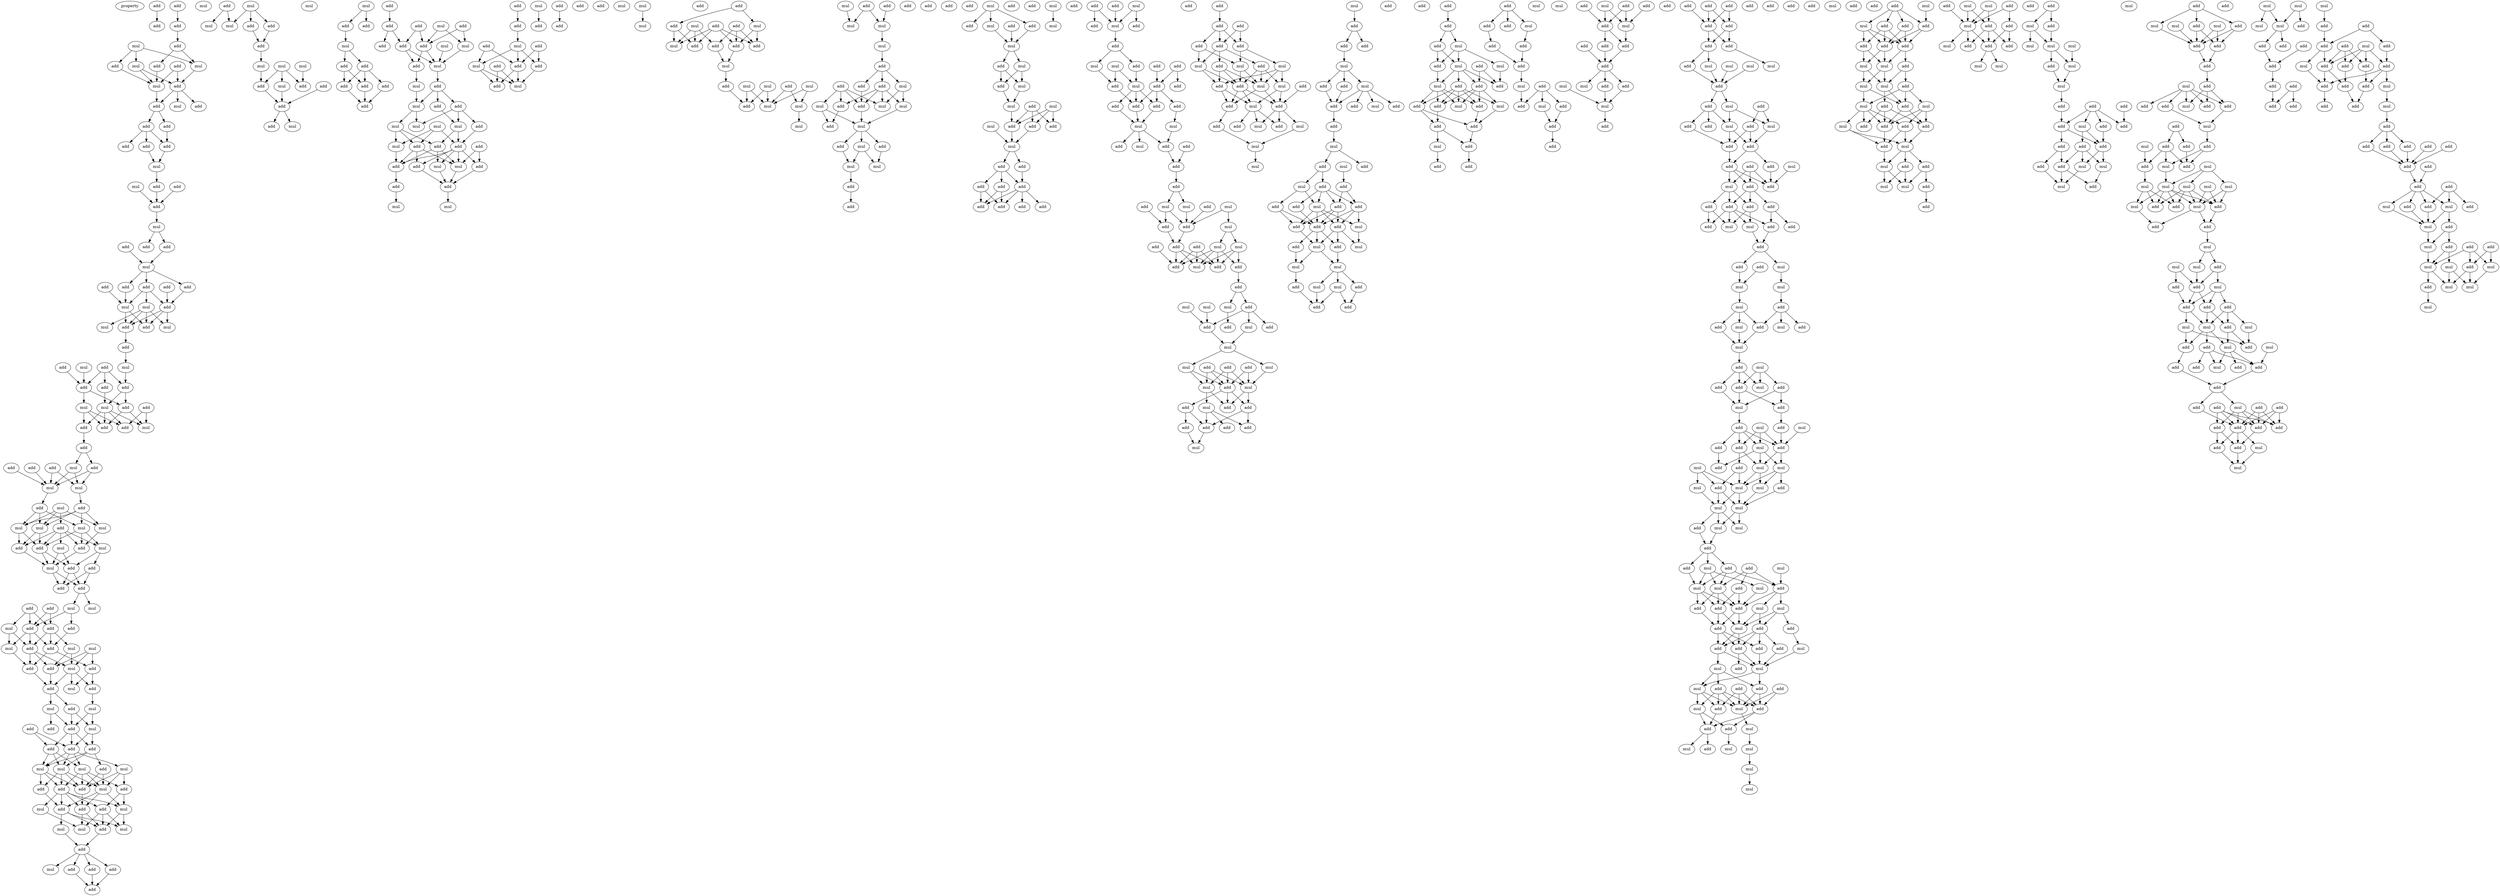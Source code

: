 digraph {
    node [fontcolor=black]
    property [mul=2,lf=1.0]
    0 [ label = add ];
    1 [ label = add ];
    2 [ label = add ];
    3 [ label = add ];
    4 [ label = mul ];
    5 [ label = mul ];
    6 [ label = add ];
    7 [ label = mul ];
    8 [ label = add ];
    9 [ label = add ];
    10 [ label = add ];
    11 [ label = mul ];
    12 [ label = mul ];
    13 [ label = add ];
    14 [ label = add ];
    15 [ label = mul ];
    16 [ label = add ];
    17 [ label = add ];
    18 [ label = add ];
    19 [ label = add ];
    20 [ label = add ];
    21 [ label = add ];
    22 [ label = mul ];
    23 [ label = mul ];
    24 [ label = add ];
    25 [ label = add ];
    26 [ label = add ];
    27 [ label = mul ];
    28 [ label = add ];
    29 [ label = add ];
    30 [ label = add ];
    31 [ label = mul ];
    32 [ label = add ];
    33 [ label = add ];
    34 [ label = add ];
    35 [ label = add ];
    36 [ label = add ];
    37 [ label = mul ];
    38 [ label = add ];
    39 [ label = mul ];
    40 [ label = mul ];
    41 [ label = add ];
    42 [ label = add ];
    43 [ label = mul ];
    44 [ label = add ];
    45 [ label = add ];
    46 [ label = mul ];
    47 [ label = mul ];
    48 [ label = add ];
    49 [ label = add ];
    50 [ label = add ];
    51 [ label = add ];
    52 [ label = add ];
    53 [ label = add ];
    54 [ label = mul ];
    55 [ label = mul ];
    56 [ label = add ];
    57 [ label = mul ];
    58 [ label = add ];
    59 [ label = add ];
    60 [ label = add ];
    61 [ label = add ];
    62 [ label = mul ];
    63 [ label = add ];
    64 [ label = add ];
    65 [ label = add ];
    66 [ label = mul ];
    67 [ label = mul ];
    68 [ label = add ];
    69 [ label = mul ];
    70 [ label = add ];
    71 [ label = mul ];
    72 [ label = mul ];
    73 [ label = add ];
    74 [ label = mul ];
    75 [ label = mul ];
    76 [ label = add ];
    77 [ label = mul ];
    78 [ label = add ];
    79 [ label = add ];
    80 [ label = mul ];
    81 [ label = mul ];
    82 [ label = add ];
    83 [ label = add ];
    84 [ label = add ];
    85 [ label = add ];
    86 [ label = add ];
    87 [ label = mul ];
    88 [ label = mul ];
    89 [ label = add ];
    90 [ label = mul ];
    91 [ label = add ];
    92 [ label = add ];
    93 [ label = add ];
    94 [ label = add ];
    95 [ label = mul ];
    96 [ label = mul ];
    97 [ label = mul ];
    98 [ label = add ];
    99 [ label = mul ];
    100 [ label = add ];
    101 [ label = add ];
    102 [ label = add ];
    103 [ label = add ];
    104 [ label = add ];
    105 [ label = mul ];
    106 [ label = add ];
    107 [ label = mul ];
    108 [ label = mul ];
    109 [ label = add ];
    110 [ label = mul ];
    111 [ label = add ];
    112 [ label = add ];
    113 [ label = add ];
    114 [ label = add ];
    115 [ label = add ];
    116 [ label = add ];
    117 [ label = mul ];
    118 [ label = mul ];
    119 [ label = mul ];
    120 [ label = mul ];
    121 [ label = add ];
    122 [ label = add ];
    123 [ label = add ];
    124 [ label = add ];
    125 [ label = mul ];
    126 [ label = add ];
    127 [ label = add ];
    128 [ label = add ];
    129 [ label = mul ];
    130 [ label = mul ];
    131 [ label = mul ];
    132 [ label = mul ];
    133 [ label = add ];
    134 [ label = mul ];
    135 [ label = add ];
    136 [ label = mul ];
    137 [ label = add ];
    138 [ label = add ];
    139 [ label = add ];
    140 [ label = add ];
    141 [ label = add ];
    142 [ label = mul ];
    143 [ label = add ];
    144 [ label = mul ];
    145 [ label = mul ];
    146 [ label = add ];
    147 [ label = add ];
    148 [ label = mul ];
    149 [ label = mul ];
    150 [ label = mul ];
    151 [ label = add ];
    152 [ label = mul ];
    153 [ label = add ];
    154 [ label = mul ];
    155 [ label = add ];
    156 [ label = mul ];
    157 [ label = add ];
    158 [ label = add ];
    159 [ label = add ];
    160 [ label = add ];
    161 [ label = mul ];
    162 [ label = mul ];
    163 [ label = add ];
    164 [ label = add ];
    165 [ label = add ];
    166 [ label = add ];
    167 [ label = add ];
    168 [ label = add ];
    169 [ label = add ];
    170 [ label = add ];
    171 [ label = mul ];
    172 [ label = add ];
    173 [ label = add ];
    174 [ label = add ];
    175 [ label = add ];
    176 [ label = mul ];
    177 [ label = add ];
    178 [ label = mul ];
    179 [ label = mul ];
    180 [ label = add ];
    181 [ label = mul ];
    182 [ label = add ];
    183 [ label = mul ];
    184 [ label = add ];
    185 [ label = add ];
    186 [ label = mul ];
    187 [ label = mul ];
    188 [ label = mul ];
    189 [ label = mul ];
    190 [ label = add ];
    191 [ label = add ];
    192 [ label = mul ];
    193 [ label = add ];
    194 [ label = add ];
    195 [ label = add ];
    196 [ label = add ];
    197 [ label = add ];
    198 [ label = mul ];
    199 [ label = add ];
    200 [ label = mul ];
    201 [ label = add ];
    202 [ label = add ];
    203 [ label = mul ];
    204 [ label = mul ];
    205 [ label = add ];
    206 [ label = add ];
    207 [ label = mul ];
    208 [ label = add ];
    209 [ label = add ];
    210 [ label = mul ];
    211 [ label = add ];
    212 [ label = add ];
    213 [ label = add ];
    214 [ label = mul ];
    215 [ label = add ];
    216 [ label = mul ];
    217 [ label = add ];
    218 [ label = add ];
    219 [ label = add ];
    220 [ label = add ];
    221 [ label = add ];
    222 [ label = mul ];
    223 [ label = mul ];
    224 [ label = add ];
    225 [ label = mul ];
    226 [ label = add ];
    227 [ label = add ];
    228 [ label = add ];
    229 [ label = add ];
    230 [ label = mul ];
    231 [ label = mul ];
    232 [ label = mul ];
    233 [ label = add ];
    234 [ label = add ];
    235 [ label = add ];
    236 [ label = add ];
    237 [ label = mul ];
    238 [ label = add ];
    239 [ label = mul ];
    240 [ label = mul ];
    241 [ label = mul ];
    242 [ label = add ];
    243 [ label = mul ];
    244 [ label = mul ];
    245 [ label = add ];
    246 [ label = mul ];
    247 [ label = add ];
    248 [ label = add ];
    249 [ label = add ];
    250 [ label = mul ];
    251 [ label = add ];
    252 [ label = mul ];
    253 [ label = mul ];
    254 [ label = mul ];
    255 [ label = add ];
    256 [ label = add ];
    257 [ label = add ];
    258 [ label = mul ];
    259 [ label = add ];
    260 [ label = add ];
    261 [ label = mul ];
    262 [ label = mul ];
    263 [ label = mul ];
    264 [ label = add ];
    265 [ label = add ];
    266 [ label = mul ];
    267 [ label = mul ];
    268 [ label = add ];
    269 [ label = add ];
    270 [ label = add ];
    271 [ label = add ];
    272 [ label = mul ];
    273 [ label = mul ];
    274 [ label = add ];
    275 [ label = add ];
    276 [ label = mul ];
    277 [ label = add ];
    278 [ label = add ];
    279 [ label = mul ];
    280 [ label = add ];
    281 [ label = add ];
    282 [ label = mul ];
    283 [ label = add ];
    284 [ label = mul ];
    285 [ label = add ];
    286 [ label = mul ];
    287 [ label = add ];
    288 [ label = mul ];
    289 [ label = mul ];
    290 [ label = add ];
    291 [ label = mul ];
    292 [ label = add ];
    293 [ label = mul ];
    294 [ label = add ];
    295 [ label = add ];
    296 [ label = mul ];
    297 [ label = mul ];
    298 [ label = add ];
    299 [ label = add ];
    300 [ label = add ];
    301 [ label = add ];
    302 [ label = add ];
    303 [ label = add ];
    304 [ label = add ];
    305 [ label = add ];
    306 [ label = add ];
    307 [ label = add ];
    308 [ label = add ];
    309 [ label = add ];
    310 [ label = add ];
    311 [ label = mul ];
    312 [ label = add ];
    313 [ label = add ];
    314 [ label = mul ];
    315 [ label = add ];
    316 [ label = mul ];
    317 [ label = add ];
    318 [ label = mul ];
    319 [ label = add ];
    320 [ label = add ];
    321 [ label = add ];
    322 [ label = add ];
    323 [ label = mul ];
    324 [ label = add ];
    325 [ label = add ];
    326 [ label = add ];
    327 [ label = add ];
    328 [ label = add ];
    329 [ label = mul ];
    330 [ label = mul ];
    331 [ label = add ];
    332 [ label = add ];
    333 [ label = mul ];
    334 [ label = add ];
    335 [ label = add ];
    336 [ label = add ];
    337 [ label = mul ];
    338 [ label = add ];
    339 [ label = mul ];
    340 [ label = mul ];
    341 [ label = add ];
    342 [ label = add ];
    343 [ label = add ];
    344 [ label = mul ];
    345 [ label = add ];
    346 [ label = mul ];
    347 [ label = add ];
    348 [ label = add ];
    349 [ label = mul ];
    350 [ label = add ];
    351 [ label = add ];
    352 [ label = add ];
    353 [ label = mul ];
    354 [ label = add ];
    355 [ label = mul ];
    356 [ label = mul ];
    357 [ label = mul ];
    358 [ label = add ];
    359 [ label = mul ];
    360 [ label = add ];
    361 [ label = add ];
    362 [ label = add ];
    363 [ label = mul ];
    364 [ label = add ];
    365 [ label = add ];
    366 [ label = mul ];
    367 [ label = mul ];
    368 [ label = add ];
    369 [ label = mul ];
    370 [ label = mul ];
    371 [ label = add ];
    372 [ label = add ];
    373 [ label = add ];
    374 [ label = mul ];
    375 [ label = add ];
    376 [ label = add ];
    377 [ label = add ];
    378 [ label = add ];
    379 [ label = add ];
    380 [ label = mul ];
    381 [ label = add ];
    382 [ label = add ];
    383 [ label = add ];
    384 [ label = add ];
    385 [ label = add ];
    386 [ label = add ];
    387 [ label = mul ];
    388 [ label = mul ];
    389 [ label = mul ];
    390 [ label = add ];
    391 [ label = add ];
    392 [ label = add ];
    393 [ label = mul ];
    394 [ label = add ];
    395 [ label = add ];
    396 [ label = mul ];
    397 [ label = mul ];
    398 [ label = add ];
    399 [ label = add ];
    400 [ label = mul ];
    401 [ label = add ];
    402 [ label = mul ];
    403 [ label = add ];
    404 [ label = add ];
    405 [ label = mul ];
    406 [ label = mul ];
    407 [ label = mul ];
    408 [ label = add ];
    409 [ label = add ];
    410 [ label = add ];
    411 [ label = add ];
    412 [ label = mul ];
    413 [ label = add ];
    414 [ label = add ];
    415 [ label = add ];
    416 [ label = mul ];
    417 [ label = add ];
    418 [ label = add ];
    419 [ label = mul ];
    420 [ label = add ];
    421 [ label = add ];
    422 [ label = mul ];
    423 [ label = add ];
    424 [ label = add ];
    425 [ label = mul ];
    426 [ label = add ];
    427 [ label = mul ];
    428 [ label = add ];
    429 [ label = add ];
    430 [ label = mul ];
    431 [ label = add ];
    432 [ label = add ];
    433 [ label = add ];
    434 [ label = mul ];
    435 [ label = add ];
    436 [ label = add ];
    437 [ label = add ];
    438 [ label = add ];
    439 [ label = add ];
    440 [ label = mul ];
    441 [ label = mul ];
    442 [ label = mul ];
    443 [ label = mul ];
    444 [ label = mul ];
    445 [ label = add ];
    446 [ label = add ];
    447 [ label = mul ];
    448 [ label = add ];
    449 [ label = add ];
    450 [ label = add ];
    451 [ label = add ];
    452 [ label = mul ];
    453 [ label = add ];
    454 [ label = add ];
    455 [ label = add ];
    456 [ label = mul ];
    457 [ label = mul ];
    458 [ label = add ];
    459 [ label = add ];
    460 [ label = add ];
    461 [ label = mul ];
    462 [ label = mul ];
    463 [ label = add ];
    464 [ label = mul ];
    465 [ label = add ];
    466 [ label = add ];
    467 [ label = add ];
    468 [ label = add ];
    469 [ label = mul ];
    470 [ label = add ];
    471 [ label = add ];
    472 [ label = add ];
    473 [ label = add ];
    474 [ label = add ];
    475 [ label = add ];
    476 [ label = mul ];
    477 [ label = mul ];
    478 [ label = add ];
    479 [ label = add ];
    480 [ label = add ];
    481 [ label = mul ];
    482 [ label = add ];
    483 [ label = mul ];
    484 [ label = mul ];
    485 [ label = add ];
    486 [ label = add ];
    487 [ label = add ];
    488 [ label = mul ];
    489 [ label = add ];
    490 [ label = add ];
    491 [ label = add ];
    492 [ label = add ];
    493 [ label = add ];
    494 [ label = mul ];
    495 [ label = add ];
    496 [ label = add ];
    497 [ label = add ];
    498 [ label = add ];
    499 [ label = add ];
    500 [ label = add ];
    501 [ label = add ];
    502 [ label = mul ];
    503 [ label = mul ];
    504 [ label = mul ];
    505 [ label = add ];
    506 [ label = add ];
    507 [ label = add ];
    508 [ label = add ];
    509 [ label = add ];
    510 [ label = add ];
    511 [ label = add ];
    512 [ label = add ];
    513 [ label = add ];
    514 [ label = mul ];
    515 [ label = add ];
    516 [ label = mul ];
    517 [ label = mul ];
    518 [ label = mul ];
    519 [ label = add ];
    520 [ label = mul ];
    521 [ label = add ];
    522 [ label = add ];
    523 [ label = add ];
    524 [ label = mul ];
    525 [ label = add ];
    526 [ label = mul ];
    527 [ label = add ];
    528 [ label = add ];
    529 [ label = add ];
    530 [ label = mul ];
    531 [ label = add ];
    532 [ label = add ];
    533 [ label = add ];
    534 [ label = add ];
    535 [ label = mul ];
    536 [ label = add ];
    537 [ label = add ];
    538 [ label = add ];
    539 [ label = add ];
    540 [ label = add ];
    541 [ label = add ];
    542 [ label = add ];
    543 [ label = add ];
    544 [ label = mul ];
    545 [ label = mul ];
    546 [ label = add ];
    547 [ label = add ];
    548 [ label = add ];
    549 [ label = mul ];
    550 [ label = add ];
    551 [ label = mul ];
    552 [ label = mul ];
    553 [ label = mul ];
    554 [ label = add ];
    555 [ label = add ];
    556 [ label = mul ];
    557 [ label = add ];
    558 [ label = mul ];
    559 [ label = add ];
    560 [ label = mul ];
    561 [ label = add ];
    562 [ label = mul ];
    563 [ label = add ];
    564 [ label = add ];
    565 [ label = mul ];
    566 [ label = add ];
    567 [ label = add ];
    568 [ label = mul ];
    569 [ label = add ];
    570 [ label = add ];
    571 [ label = mul ];
    572 [ label = add ];
    573 [ label = mul ];
    574 [ label = add ];
    575 [ label = mul ];
    576 [ label = add ];
    577 [ label = add ];
    578 [ label = add ];
    579 [ label = mul ];
    580 [ label = mul ];
    581 [ label = add ];
    582 [ label = mul ];
    583 [ label = add ];
    584 [ label = mul ];
    585 [ label = mul ];
    586 [ label = mul ];
    587 [ label = add ];
    588 [ label = mul ];
    589 [ label = mul ];
    590 [ label = mul ];
    591 [ label = add ];
    592 [ label = add ];
    593 [ label = mul ];
    594 [ label = add ];
    595 [ label = add ];
    596 [ label = mul ];
    597 [ label = mul ];
    598 [ label = add ];
    599 [ label = add ];
    600 [ label = add ];
    601 [ label = mul ];
    602 [ label = mul ];
    603 [ label = add ];
    604 [ label = mul ];
    605 [ label = mul ];
    606 [ label = mul ];
    607 [ label = add ];
    608 [ label = add ];
    609 [ label = add ];
    610 [ label = add ];
    611 [ label = mul ];
    612 [ label = add ];
    613 [ label = add ];
    614 [ label = add ];
    615 [ label = add ];
    616 [ label = add ];
    617 [ label = add ];
    618 [ label = mul ];
    619 [ label = mul ];
    620 [ label = mul ];
    621 [ label = add ];
    622 [ label = add ];
    623 [ label = add ];
    624 [ label = mul ];
    625 [ label = add ];
    626 [ label = add ];
    627 [ label = mul ];
    628 [ label = add ];
    629 [ label = mul ];
    630 [ label = add ];
    631 [ label = add ];
    632 [ label = mul ];
    633 [ label = add ];
    634 [ label = mul ];
    635 [ label = mul ];
    636 [ label = add ];
    637 [ label = mul ];
    638 [ label = mul ];
    639 [ label = mul ];
    640 [ label = mul ];
    641 [ label = add ];
    642 [ label = add ];
    643 [ label = mul ];
    644 [ label = add ];
    645 [ label = add ];
    646 [ label = mul ];
    647 [ label = add ];
    648 [ label = add ];
    649 [ label = add ];
    650 [ label = add ];
    651 [ label = add ];
    652 [ label = add ];
    653 [ label = mul ];
    654 [ label = mul ];
    655 [ label = mul ];
    656 [ label = mul ];
    657 [ label = add ];
    658 [ label = mul ];
    659 [ label = add ];
    660 [ label = mul ];
    661 [ label = add ];
    662 [ label = add ];
    663 [ label = mul ];
    664 [ label = add ];
    665 [ label = add ];
    666 [ label = add ];
    667 [ label = mul ];
    668 [ label = add ];
    669 [ label = add ];
    670 [ label = mul ];
    671 [ label = add ];
    672 [ label = add ];
    673 [ label = mul ];
    674 [ label = mul ];
    675 [ label = add ];
    676 [ label = add ];
    677 [ label = mul ];
    678 [ label = add ];
    679 [ label = mul ];
    680 [ label = add ];
    681 [ label = mul ];
    682 [ label = add ];
    683 [ label = add ];
    684 [ label = mul ];
    685 [ label = add ];
    686 [ label = add ];
    687 [ label = mul ];
    688 [ label = add ];
    689 [ label = add ];
    690 [ label = mul ];
    691 [ label = mul ];
    692 [ label = add ];
    693 [ label = mul ];
    694 [ label = mul ];
    695 [ label = mul ];
    696 [ label = add ];
    697 [ label = mul ];
    698 [ label = mul ];
    699 [ label = add ];
    700 [ label = add ];
    701 [ label = add ];
    702 [ label = add ];
    703 [ label = mul ];
    704 [ label = add ];
    705 [ label = add ];
    706 [ label = add ];
    707 [ label = mul ];
    708 [ label = add ];
    709 [ label = add ];
    710 [ label = add ];
    711 [ label = add ];
    712 [ label = mul ];
    713 [ label = mul ];
    714 [ label = add ];
    715 [ label = mul ];
    716 [ label = add ];
    717 [ label = add ];
    718 [ label = mul ];
    719 [ label = mul ];
    720 [ label = add ];
    721 [ label = mul ];
    722 [ label = add ];
    723 [ label = add ];
    724 [ label = add ];
    725 [ label = add ];
    726 [ label = mul ];
    727 [ label = add ];
    728 [ label = add ];
    729 [ label = add ];
    730 [ label = add ];
    731 [ label = mul ];
    732 [ label = add ];
    733 [ label = add ];
    734 [ label = mul ];
    735 [ label = add ];
    736 [ label = add ];
    737 [ label = add ];
    738 [ label = mul ];
    739 [ label = mul ];
    740 [ label = add ];
    741 [ label = add ];
    742 [ label = mul ];
    743 [ label = mul ];
    744 [ label = mul ];
    745 [ label = mul ];
    746 [ label = mul ];
    747 [ label = mul ];
    748 [ label = mul ];
    749 [ label = add ];
    750 [ label = add ];
    751 [ label = add ];
    752 [ label = mul ];
    753 [ label = add ];
    754 [ label = add ];
    755 [ label = mul ];
    756 [ label = mul ];
    757 [ label = mul ];
    758 [ label = add ];
    759 [ label = mul ];
    760 [ label = add ];
    761 [ label = add ];
    762 [ label = add ];
    763 [ label = add ];
    764 [ label = add ];
    765 [ label = mul ];
    766 [ label = mul ];
    767 [ label = mul ];
    768 [ label = add ];
    769 [ label = mul ];
    770 [ label = add ];
    771 [ label = mul ];
    772 [ label = add ];
    773 [ label = add ];
    774 [ label = add ];
    775 [ label = mul ];
    776 [ label = add ];
    777 [ label = add ];
    778 [ label = add ];
    779 [ label = add ];
    780 [ label = add ];
    781 [ label = add ];
    782 [ label = add ];
    783 [ label = mul ];
    784 [ label = add ];
    785 [ label = add ];
    786 [ label = add ];
    787 [ label = add ];
    788 [ label = add ];
    789 [ label = add ];
    790 [ label = mul ];
    791 [ label = add ];
    792 [ label = mul ];
    793 [ label = mul ];
    794 [ label = mul ];
    795 [ label = mul ];
    796 [ label = mul ];
    797 [ label = add ];
    798 [ label = add ];
    799 [ label = add ];
    800 [ label = add ];
    801 [ label = add ];
    802 [ label = add ];
    803 [ label = add ];
    804 [ label = add ];
    805 [ label = add ];
    806 [ label = mul ];
    807 [ label = add ];
    808 [ label = add ];
    809 [ label = add ];
    810 [ label = mul ];
    811 [ label = add ];
    812 [ label = add ];
    813 [ label = mul ];
    814 [ label = add ];
    815 [ label = add ];
    816 [ label = add ];
    817 [ label = add ];
    818 [ label = add ];
    819 [ label = mul ];
    820 [ label = add ];
    821 [ label = add ];
    822 [ label = add ];
    823 [ label = mul ];
    824 [ label = add ];
    825 [ label = add ];
    826 [ label = add ];
    827 [ label = add ];
    828 [ label = add ];
    829 [ label = add ];
    830 [ label = add ];
    831 [ label = add ];
    832 [ label = add ];
    833 [ label = add ];
    834 [ label = add ];
    835 [ label = add ];
    836 [ label = add ];
    837 [ label = add ];
    838 [ label = mul ];
    839 [ label = mul ];
    840 [ label = add ];
    841 [ label = mul ];
    842 [ label = add ];
    843 [ label = mul ];
    844 [ label = add ];
    845 [ label = add ];
    846 [ label = mul ];
    847 [ label = mul ];
    848 [ label = add ];
    849 [ label = mul ];
    850 [ label = add ];
    851 [ label = mul ];
    852 [ label = mul ];
    853 [ label = mul ];
    0 -> 1 [ name = 0 ];
    2 -> 3 [ name = 1 ];
    3 -> 6 [ name = 2 ];
    5 -> 7 [ name = 3 ];
    5 -> 10 [ name = 4 ];
    5 -> 11 [ name = 5 ];
    6 -> 7 [ name = 6 ];
    6 -> 9 [ name = 7 ];
    7 -> 13 [ name = 8 ];
    8 -> 12 [ name = 9 ];
    8 -> 13 [ name = 10 ];
    9 -> 12 [ name = 11 ];
    10 -> 12 [ name = 12 ];
    11 -> 12 [ name = 13 ];
    11 -> 13 [ name = 14 ];
    12 -> 14 [ name = 15 ];
    13 -> 14 [ name = 16 ];
    13 -> 15 [ name = 17 ];
    13 -> 16 [ name = 18 ];
    14 -> 17 [ name = 19 ];
    14 -> 18 [ name = 20 ];
    17 -> 20 [ name = 21 ];
    18 -> 19 [ name = 22 ];
    18 -> 20 [ name = 23 ];
    18 -> 21 [ name = 24 ];
    19 -> 22 [ name = 25 ];
    20 -> 22 [ name = 26 ];
    22 -> 24 [ name = 27 ];
    23 -> 26 [ name = 28 ];
    24 -> 26 [ name = 29 ];
    25 -> 26 [ name = 30 ];
    26 -> 27 [ name = 31 ];
    27 -> 28 [ name = 32 ];
    27 -> 30 [ name = 33 ];
    28 -> 31 [ name = 34 ];
    29 -> 31 [ name = 35 ];
    31 -> 32 [ name = 36 ];
    31 -> 35 [ name = 37 ];
    31 -> 36 [ name = 38 ];
    32 -> 37 [ name = 39 ];
    32 -> 38 [ name = 40 ];
    32 -> 39 [ name = 41 ];
    33 -> 37 [ name = 42 ];
    34 -> 38 [ name = 43 ];
    35 -> 37 [ name = 44 ];
    36 -> 38 [ name = 45 ];
    37 -> 41 [ name = 46 ];
    37 -> 42 [ name = 47 ];
    38 -> 41 [ name = 48 ];
    38 -> 42 [ name = 49 ];
    38 -> 43 [ name = 50 ];
    39 -> 40 [ name = 51 ];
    39 -> 41 [ name = 52 ];
    39 -> 42 [ name = 53 ];
    39 -> 43 [ name = 54 ];
    42 -> 44 [ name = 55 ];
    44 -> 47 [ name = 56 ];
    45 -> 49 [ name = 57 ];
    45 -> 50 [ name = 58 ];
    45 -> 51 [ name = 59 ];
    46 -> 49 [ name = 60 ];
    47 -> 50 [ name = 61 ];
    48 -> 49 [ name = 62 ];
    49 -> 52 [ name = 63 ];
    49 -> 54 [ name = 64 ];
    50 -> 52 [ name = 65 ];
    50 -> 55 [ name = 66 ];
    51 -> 55 [ name = 67 ];
    52 -> 57 [ name = 68 ];
    52 -> 58 [ name = 69 ];
    53 -> 57 [ name = 70 ];
    53 -> 59 [ name = 71 ];
    54 -> 56 [ name = 72 ];
    54 -> 58 [ name = 73 ];
    54 -> 59 [ name = 74 ];
    55 -> 56 [ name = 75 ];
    55 -> 57 [ name = 76 ];
    55 -> 58 [ name = 77 ];
    55 -> 59 [ name = 78 ];
    56 -> 60 [ name = 79 ];
    60 -> 61 [ name = 80 ];
    60 -> 62 [ name = 81 ];
    61 -> 66 [ name = 82 ];
    61 -> 67 [ name = 83 ];
    62 -> 66 [ name = 84 ];
    62 -> 67 [ name = 85 ];
    63 -> 67 [ name = 86 ];
    64 -> 67 [ name = 87 ];
    65 -> 66 [ name = 88 ];
    65 -> 67 [ name = 89 ];
    66 -> 70 [ name = 90 ];
    67 -> 68 [ name = 91 ];
    68 -> 71 [ name = 92 ];
    68 -> 74 [ name = 93 ];
    68 -> 75 [ name = 94 ];
    69 -> 71 [ name = 95 ];
    69 -> 72 [ name = 96 ];
    69 -> 73 [ name = 97 ];
    69 -> 74 [ name = 98 ];
    70 -> 71 [ name = 99 ];
    70 -> 72 [ name = 100 ];
    70 -> 74 [ name = 101 ];
    70 -> 75 [ name = 102 ];
    71 -> 78 [ name = 103 ];
    71 -> 79 [ name = 104 ];
    72 -> 76 [ name = 105 ];
    73 -> 76 [ name = 106 ];
    73 -> 77 [ name = 107 ];
    73 -> 78 [ name = 108 ];
    73 -> 79 [ name = 109 ];
    73 -> 80 [ name = 110 ];
    74 -> 78 [ name = 111 ];
    74 -> 79 [ name = 112 ];
    75 -> 76 [ name = 113 ];
    75 -> 79 [ name = 114 ];
    75 -> 80 [ name = 115 ];
    76 -> 81 [ name = 116 ];
    77 -> 81 [ name = 117 ];
    77 -> 82 [ name = 118 ];
    78 -> 81 [ name = 119 ];
    79 -> 81 [ name = 120 ];
    79 -> 82 [ name = 121 ];
    80 -> 82 [ name = 122 ];
    80 -> 83 [ name = 123 ];
    81 -> 84 [ name = 124 ];
    81 -> 85 [ name = 125 ];
    82 -> 84 [ name = 126 ];
    82 -> 85 [ name = 127 ];
    83 -> 84 [ name = 128 ];
    83 -> 85 [ name = 129 ];
    85 -> 87 [ name = 130 ];
    85 -> 88 [ name = 131 ];
    86 -> 92 [ name = 132 ];
    86 -> 93 [ name = 133 ];
    87 -> 91 [ name = 134 ];
    87 -> 93 [ name = 135 ];
    89 -> 90 [ name = 136 ];
    89 -> 92 [ name = 137 ];
    89 -> 93 [ name = 138 ];
    90 -> 97 [ name = 139 ];
    90 -> 98 [ name = 140 ];
    91 -> 94 [ name = 141 ];
    92 -> 94 [ name = 142 ];
    92 -> 96 [ name = 143 ];
    92 -> 98 [ name = 144 ];
    93 -> 94 [ name = 145 ];
    93 -> 97 [ name = 146 ];
    93 -> 98 [ name = 147 ];
    94 -> 101 [ name = 148 ];
    94 -> 102 [ name = 149 ];
    95 -> 99 [ name = 150 ];
    95 -> 100 [ name = 151 ];
    95 -> 102 [ name = 152 ];
    96 -> 99 [ name = 153 ];
    96 -> 100 [ name = 154 ];
    97 -> 101 [ name = 155 ];
    98 -> 99 [ name = 156 ];
    98 -> 100 [ name = 157 ];
    98 -> 101 [ name = 158 ];
    99 -> 103 [ name = 159 ];
    99 -> 104 [ name = 160 ];
    99 -> 105 [ name = 161 ];
    100 -> 104 [ name = 162 ];
    101 -> 104 [ name = 163 ];
    102 -> 103 [ name = 164 ];
    102 -> 105 [ name = 165 ];
    103 -> 108 [ name = 166 ];
    104 -> 106 [ name = 167 ];
    104 -> 107 [ name = 168 ];
    106 -> 109 [ name = 169 ];
    106 -> 110 [ name = 170 ];
    107 -> 109 [ name = 171 ];
    107 -> 112 [ name = 172 ];
    108 -> 109 [ name = 173 ];
    108 -> 110 [ name = 174 ];
    109 -> 113 [ name = 175 ];
    109 -> 114 [ name = 176 ];
    109 -> 115 [ name = 177 ];
    110 -> 113 [ name = 178 ];
    110 -> 114 [ name = 179 ];
    111 -> 113 [ name = 180 ];
    111 -> 115 [ name = 181 ];
    113 -> 117 [ name = 182 ];
    113 -> 118 [ name = 183 ];
    113 -> 119 [ name = 184 ];
    113 -> 120 [ name = 185 ];
    114 -> 116 [ name = 186 ];
    114 -> 117 [ name = 187 ];
    114 -> 120 [ name = 188 ];
    115 -> 117 [ name = 189 ];
    115 -> 119 [ name = 190 ];
    115 -> 120 [ name = 191 ];
    116 -> 121 [ name = 192 ];
    116 -> 125 [ name = 193 ];
    117 -> 121 [ name = 194 ];
    117 -> 123 [ name = 195 ];
    117 -> 124 [ name = 196 ];
    117 -> 125 [ name = 197 ];
    118 -> 121 [ name = 198 ];
    118 -> 122 [ name = 199 ];
    118 -> 125 [ name = 200 ];
    119 -> 121 [ name = 201 ];
    119 -> 122 [ name = 202 ];
    119 -> 123 [ name = 203 ];
    119 -> 125 [ name = 204 ];
    120 -> 121 [ name = 205 ];
    120 -> 123 [ name = 206 ];
    120 -> 124 [ name = 207 ];
    121 -> 128 [ name = 208 ];
    122 -> 127 [ name = 209 ];
    122 -> 130 [ name = 210 ];
    123 -> 126 [ name = 211 ];
    123 -> 127 [ name = 212 ];
    123 -> 128 [ name = 213 ];
    123 -> 129 [ name = 214 ];
    123 -> 130 [ name = 215 ];
    124 -> 126 [ name = 216 ];
    125 -> 126 [ name = 217 ];
    125 -> 128 [ name = 218 ];
    125 -> 130 [ name = 219 ];
    126 -> 132 [ name = 220 ];
    126 -> 133 [ name = 221 ];
    126 -> 134 [ name = 222 ];
    127 -> 131 [ name = 223 ];
    127 -> 132 [ name = 224 ];
    127 -> 133 [ name = 225 ];
    128 -> 131 [ name = 226 ];
    128 -> 133 [ name = 227 ];
    129 -> 131 [ name = 228 ];
    130 -> 132 [ name = 229 ];
    130 -> 133 [ name = 230 ];
    133 -> 135 [ name = 231 ];
    134 -> 135 [ name = 232 ];
    135 -> 136 [ name = 233 ];
    135 -> 137 [ name = 234 ];
    135 -> 138 [ name = 235 ];
    135 -> 139 [ name = 236 ];
    137 -> 140 [ name = 237 ];
    138 -> 140 [ name = 238 ];
    139 -> 140 [ name = 239 ];
    141 -> 144 [ name = 240 ];
    141 -> 145 [ name = 241 ];
    142 -> 143 [ name = 242 ];
    142 -> 144 [ name = 243 ];
    142 -> 146 [ name = 244 ];
    143 -> 147 [ name = 245 ];
    146 -> 147 [ name = 246 ];
    147 -> 148 [ name = 247 ];
    148 -> 151 [ name = 248 ];
    149 -> 153 [ name = 249 ];
    150 -> 151 [ name = 250 ];
    150 -> 153 [ name = 251 ];
    150 -> 154 [ name = 252 ];
    151 -> 157 [ name = 253 ];
    154 -> 157 [ name = 254 ];
    155 -> 157 [ name = 255 ];
    156 -> 158 [ name = 256 ];
    156 -> 159 [ name = 257 ];
    157 -> 160 [ name = 258 ];
    157 -> 161 [ name = 259 ];
    158 -> 162 [ name = 260 ];
    162 -> 163 [ name = 261 ];
    162 -> 164 [ name = 262 ];
    163 -> 165 [ name = 263 ];
    163 -> 166 [ name = 264 ];
    164 -> 165 [ name = 265 ];
    164 -> 166 [ name = 266 ];
    164 -> 167 [ name = 267 ];
    165 -> 168 [ name = 268 ];
    166 -> 168 [ name = 269 ];
    167 -> 168 [ name = 270 ];
    169 -> 173 [ name = 271 ];
    170 -> 175 [ name = 272 ];
    170 -> 177 [ name = 273 ];
    171 -> 175 [ name = 274 ];
    171 -> 176 [ name = 275 ];
    172 -> 175 [ name = 276 ];
    172 -> 176 [ name = 277 ];
    173 -> 174 [ name = 278 ];
    173 -> 177 [ name = 279 ];
    175 -> 179 [ name = 280 ];
    175 -> 180 [ name = 281 ];
    176 -> 179 [ name = 282 ];
    177 -> 179 [ name = 283 ];
    177 -> 180 [ name = 284 ];
    178 -> 179 [ name = 285 ];
    179 -> 182 [ name = 286 ];
    180 -> 181 [ name = 287 ];
    181 -> 183 [ name = 288 ];
    182 -> 183 [ name = 289 ];
    182 -> 184 [ name = 290 ];
    182 -> 185 [ name = 291 ];
    183 -> 186 [ name = 292 ];
    183 -> 189 [ name = 293 ];
    184 -> 188 [ name = 294 ];
    185 -> 188 [ name = 295 ];
    185 -> 189 [ name = 296 ];
    185 -> 190 [ name = 297 ];
    186 -> 191 [ name = 298 ];
    186 -> 192 [ name = 299 ];
    186 -> 194 [ name = 300 ];
    187 -> 191 [ name = 301 ];
    187 -> 192 [ name = 302 ];
    187 -> 195 [ name = 303 ];
    188 -> 194 [ name = 304 ];
    188 -> 195 [ name = 305 ];
    190 -> 195 [ name = 306 ];
    191 -> 197 [ name = 307 ];
    191 -> 199 [ name = 308 ];
    191 -> 200 [ name = 309 ];
    192 -> 199 [ name = 310 ];
    193 -> 196 [ name = 311 ];
    193 -> 200 [ name = 312 ];
    194 -> 198 [ name = 313 ];
    194 -> 199 [ name = 314 ];
    194 -> 200 [ name = 315 ];
    195 -> 196 [ name = 316 ];
    195 -> 197 [ name = 317 ];
    195 -> 198 [ name = 318 ];
    195 -> 199 [ name = 319 ];
    195 -> 200 [ name = 320 ];
    196 -> 201 [ name = 321 ];
    197 -> 201 [ name = 322 ];
    198 -> 201 [ name = 323 ];
    199 -> 202 [ name = 324 ];
    200 -> 201 [ name = 325 ];
    201 -> 203 [ name = 326 ];
    202 -> 204 [ name = 327 ];
    205 -> 206 [ name = 328 ];
    206 -> 207 [ name = 329 ];
    207 -> 210 [ name = 330 ];
    207 -> 212 [ name = 331 ];
    207 -> 213 [ name = 332 ];
    208 -> 212 [ name = 333 ];
    208 -> 213 [ name = 334 ];
    209 -> 210 [ name = 335 ];
    209 -> 212 [ name = 336 ];
    210 -> 214 [ name = 337 ];
    210 -> 215 [ name = 338 ];
    211 -> 214 [ name = 339 ];
    211 -> 215 [ name = 340 ];
    212 -> 214 [ name = 341 ];
    212 -> 215 [ name = 342 ];
    213 -> 214 [ name = 343 ];
    216 -> 218 [ name = 344 ];
    217 -> 220 [ name = 345 ];
    223 -> 225 [ name = 346 ];
    226 -> 228 [ name = 347 ];
    226 -> 231 [ name = 348 ];
    227 -> 232 [ name = 349 ];
    227 -> 234 [ name = 350 ];
    227 -> 235 [ name = 351 ];
    227 -> 236 [ name = 352 ];
    228 -> 232 [ name = 353 ];
    228 -> 234 [ name = 354 ];
    229 -> 233 [ name = 355 ];
    229 -> 235 [ name = 356 ];
    229 -> 236 [ name = 357 ];
    230 -> 232 [ name = 358 ];
    230 -> 233 [ name = 359 ];
    230 -> 234 [ name = 360 ];
    231 -> 235 [ name = 361 ];
    231 -> 236 [ name = 362 ];
    233 -> 237 [ name = 363 ];
    236 -> 237 [ name = 364 ];
    237 -> 238 [ name = 365 ];
    238 -> 245 [ name = 366 ];
    239 -> 243 [ name = 367 ];
    239 -> 245 [ name = 368 ];
    240 -> 243 [ name = 369 ];
    240 -> 245 [ name = 370 ];
    241 -> 243 [ name = 371 ];
    241 -> 244 [ name = 372 ];
    242 -> 243 [ name = 373 ];
    242 -> 244 [ name = 374 ];
    244 -> 246 [ name = 375 ];
    247 -> 252 [ name = 376 ];
    247 -> 253 [ name = 377 ];
    248 -> 253 [ name = 378 ];
    250 -> 252 [ name = 379 ];
    253 -> 254 [ name = 380 ];
    254 -> 255 [ name = 381 ];
    255 -> 257 [ name = 382 ];
    255 -> 258 [ name = 383 ];
    255 -> 259 [ name = 384 ];
    256 -> 260 [ name = 385 ];
    256 -> 261 [ name = 386 ];
    256 -> 263 [ name = 387 ];
    256 -> 264 [ name = 388 ];
    257 -> 260 [ name = 389 ];
    257 -> 262 [ name = 390 ];
    257 -> 263 [ name = 391 ];
    257 -> 264 [ name = 392 ];
    258 -> 262 [ name = 393 ];
    258 -> 263 [ name = 394 ];
    259 -> 264 [ name = 395 ];
    260 -> 265 [ name = 396 ];
    261 -> 265 [ name = 397 ];
    261 -> 266 [ name = 398 ];
    262 -> 266 [ name = 399 ];
    264 -> 266 [ name = 400 ];
    266 -> 267 [ name = 401 ];
    266 -> 270 [ name = 402 ];
    266 -> 271 [ name = 403 ];
    267 -> 272 [ name = 404 ];
    267 -> 273 [ name = 405 ];
    270 -> 272 [ name = 406 ];
    271 -> 273 [ name = 407 ];
    272 -> 274 [ name = 408 ];
    274 -> 275 [ name = 409 ];
    276 -> 277 [ name = 410 ];
    276 -> 279 [ name = 411 ];
    276 -> 280 [ name = 412 ];
    277 -> 282 [ name = 413 ];
    278 -> 282 [ name = 414 ];
    279 -> 282 [ name = 415 ];
    282 -> 283 [ name = 416 ];
    282 -> 284 [ name = 417 ];
    283 -> 285 [ name = 418 ];
    283 -> 286 [ name = 419 ];
    284 -> 285 [ name = 420 ];
    284 -> 286 [ name = 421 ];
    285 -> 289 [ name = 422 ];
    286 -> 289 [ name = 423 ];
    288 -> 292 [ name = 424 ];
    288 -> 294 [ name = 425 ];
    288 -> 295 [ name = 426 ];
    289 -> 294 [ name = 427 ];
    290 -> 292 [ name = 428 ];
    290 -> 294 [ name = 429 ];
    290 -> 295 [ name = 430 ];
    291 -> 297 [ name = 431 ];
    293 -> 296 [ name = 432 ];
    294 -> 296 [ name = 433 ];
    295 -> 296 [ name = 434 ];
    296 -> 298 [ name = 435 ];
    296 -> 299 [ name = 436 ];
    298 -> 301 [ name = 437 ];
    299 -> 300 [ name = 438 ];
    299 -> 301 [ name = 439 ];
    299 -> 302 [ name = 440 ];
    300 -> 303 [ name = 441 ];
    300 -> 305 [ name = 442 ];
    301 -> 303 [ name = 443 ];
    301 -> 304 [ name = 444 ];
    301 -> 305 [ name = 445 ];
    301 -> 306 [ name = 446 ];
    302 -> 303 [ name = 447 ];
    302 -> 305 [ name = 448 ];
    308 -> 314 [ name = 449 ];
    309 -> 312 [ name = 450 ];
    309 -> 314 [ name = 451 ];
    311 -> 313 [ name = 452 ];
    311 -> 314 [ name = 453 ];
    314 -> 315 [ name = 454 ];
    315 -> 317 [ name = 455 ];
    315 -> 318 [ name = 456 ];
    316 -> 322 [ name = 457 ];
    316 -> 323 [ name = 458 ];
    317 -> 323 [ name = 459 ];
    318 -> 322 [ name = 460 ];
    319 -> 324 [ name = 461 ];
    320 -> 321 [ name = 462 ];
    320 -> 324 [ name = 463 ];
    322 -> 325 [ name = 464 ];
    323 -> 325 [ name = 465 ];
    323 -> 326 [ name = 466 ];
    323 -> 327 [ name = 467 ];
    324 -> 325 [ name = 468 ];
    324 -> 327 [ name = 469 ];
    324 -> 328 [ name = 470 ];
    325 -> 330 [ name = 471 ];
    326 -> 330 [ name = 472 ];
    327 -> 330 [ name = 473 ];
    328 -> 329 [ name = 474 ];
    329 -> 334 [ name = 475 ];
    330 -> 332 [ name = 476 ];
    330 -> 333 [ name = 477 ];
    330 -> 334 [ name = 478 ];
    331 -> 335 [ name = 479 ];
    334 -> 335 [ name = 480 ];
    335 -> 336 [ name = 481 ];
    336 -> 339 [ name = 482 ];
    336 -> 340 [ name = 483 ];
    337 -> 342 [ name = 484 ];
    337 -> 344 [ name = 485 ];
    338 -> 342 [ name = 486 ];
    339 -> 342 [ name = 487 ];
    340 -> 342 [ name = 488 ];
    340 -> 343 [ name = 489 ];
    341 -> 343 [ name = 490 ];
    342 -> 348 [ name = 491 ];
    343 -> 348 [ name = 492 ];
    344 -> 346 [ name = 493 ];
    344 -> 349 [ name = 494 ];
    345 -> 351 [ name = 495 ];
    346 -> 350 [ name = 496 ];
    346 -> 351 [ name = 497 ];
    346 -> 352 [ name = 498 ];
    346 -> 353 [ name = 499 ];
    347 -> 351 [ name = 500 ];
    347 -> 352 [ name = 501 ];
    347 -> 353 [ name = 502 ];
    348 -> 351 [ name = 503 ];
    348 -> 352 [ name = 504 ];
    348 -> 353 [ name = 505 ];
    349 -> 350 [ name = 506 ];
    349 -> 352 [ name = 507 ];
    349 -> 353 [ name = 508 ];
    350 -> 354 [ name = 509 ];
    354 -> 355 [ name = 510 ];
    354 -> 358 [ name = 511 ];
    355 -> 362 [ name = 512 ];
    356 -> 361 [ name = 513 ];
    357 -> 361 [ name = 514 ];
    358 -> 359 [ name = 515 ];
    358 -> 360 [ name = 516 ];
    358 -> 361 [ name = 517 ];
    359 -> 363 [ name = 518 ];
    361 -> 363 [ name = 519 ];
    363 -> 366 [ name = 520 ];
    363 -> 367 [ name = 521 ];
    364 -> 369 [ name = 522 ];
    364 -> 370 [ name = 523 ];
    364 -> 371 [ name = 524 ];
    365 -> 369 [ name = 525 ];
    365 -> 370 [ name = 526 ];
    365 -> 371 [ name = 527 ];
    366 -> 370 [ name = 528 ];
    367 -> 369 [ name = 529 ];
    367 -> 371 [ name = 530 ];
    368 -> 370 [ name = 531 ];
    368 -> 371 [ name = 532 ];
    369 -> 373 [ name = 533 ];
    369 -> 374 [ name = 534 ];
    370 -> 373 [ name = 535 ];
    370 -> 375 [ name = 536 ];
    371 -> 372 [ name = 537 ];
    371 -> 373 [ name = 538 ];
    371 -> 375 [ name = 539 ];
    372 -> 377 [ name = 540 ];
    372 -> 379 [ name = 541 ];
    374 -> 376 [ name = 542 ];
    374 -> 377 [ name = 543 ];
    374 -> 378 [ name = 544 ];
    375 -> 377 [ name = 545 ];
    375 -> 378 [ name = 546 ];
    377 -> 380 [ name = 547 ];
    379 -> 380 [ name = 548 ];
    381 -> 383 [ name = 549 ];
    382 -> 385 [ name = 550 ];
    382 -> 386 [ name = 551 ];
    383 -> 384 [ name = 552 ];
    383 -> 385 [ name = 553 ];
    383 -> 386 [ name = 554 ];
    384 -> 387 [ name = 555 ];
    384 -> 388 [ name = 556 ];
    385 -> 387 [ name = 557 ];
    385 -> 390 [ name = 558 ];
    385 -> 391 [ name = 559 ];
    386 -> 388 [ name = 560 ];
    386 -> 389 [ name = 561 ];
    387 -> 392 [ name = 562 ];
    387 -> 394 [ name = 563 ];
    388 -> 392 [ name = 564 ];
    388 -> 393 [ name = 565 ];
    389 -> 393 [ name = 566 ];
    389 -> 394 [ name = 567 ];
    389 -> 396 [ name = 568 ];
    390 -> 392 [ name = 569 ];
    390 -> 393 [ name = 570 ];
    390 -> 394 [ name = 571 ];
    391 -> 392 [ name = 572 ];
    391 -> 393 [ name = 573 ];
    391 -> 396 [ name = 574 ];
    392 -> 397 [ name = 575 ];
    392 -> 398 [ name = 576 ];
    392 -> 399 [ name = 577 ];
    393 -> 398 [ name = 578 ];
    393 -> 399 [ name = 579 ];
    394 -> 397 [ name = 580 ];
    394 -> 399 [ name = 581 ];
    395 -> 398 [ name = 582 ];
    396 -> 397 [ name = 583 ];
    396 -> 398 [ name = 584 ];
    397 -> 400 [ name = 585 ];
    397 -> 401 [ name = 586 ];
    397 -> 404 [ name = 587 ];
    398 -> 400 [ name = 588 ];
    398 -> 401 [ name = 589 ];
    398 -> 402 [ name = 590 ];
    399 -> 403 [ name = 591 ];
    402 -> 405 [ name = 592 ];
    403 -> 405 [ name = 593 ];
    405 -> 406 [ name = 594 ];
    407 -> 408 [ name = 595 ];
    408 -> 409 [ name = 596 ];
    408 -> 410 [ name = 597 ];
    409 -> 412 [ name = 598 ];
    412 -> 414 [ name = 599 ];
    412 -> 415 [ name = 600 ];
    412 -> 416 [ name = 601 ];
    414 -> 417 [ name = 602 ];
    415 -> 417 [ name = 603 ];
    416 -> 417 [ name = 604 ];
    416 -> 418 [ name = 605 ];
    416 -> 419 [ name = 606 ];
    416 -> 420 [ name = 607 ];
    417 -> 421 [ name = 608 ];
    421 -> 422 [ name = 609 ];
    422 -> 423 [ name = 610 ];
    422 -> 424 [ name = 611 ];
    424 -> 426 [ name = 612 ];
    424 -> 427 [ name = 613 ];
    425 -> 428 [ name = 614 ];
    426 -> 429 [ name = 615 ];
    426 -> 430 [ name = 616 ];
    426 -> 431 [ name = 617 ];
    426 -> 433 [ name = 618 ];
    427 -> 430 [ name = 619 ];
    427 -> 432 [ name = 620 ];
    428 -> 431 [ name = 621 ];
    428 -> 433 [ name = 622 ];
    429 -> 435 [ name = 623 ];
    430 -> 434 [ name = 624 ];
    430 -> 435 [ name = 625 ];
    430 -> 436 [ name = 626 ];
    430 -> 437 [ name = 627 ];
    431 -> 435 [ name = 628 ];
    431 -> 436 [ name = 629 ];
    431 -> 437 [ name = 630 ];
    432 -> 435 [ name = 631 ];
    432 -> 436 [ name = 632 ];
    433 -> 434 [ name = 633 ];
    433 -> 435 [ name = 634 ];
    433 -> 437 [ name = 635 ];
    434 -> 441 [ name = 636 ];
    435 -> 438 [ name = 637 ];
    435 -> 439 [ name = 638 ];
    435 -> 440 [ name = 639 ];
    436 -> 440 [ name = 640 ];
    437 -> 438 [ name = 641 ];
    437 -> 440 [ name = 642 ];
    437 -> 441 [ name = 643 ];
    438 -> 442 [ name = 644 ];
    439 -> 443 [ name = 645 ];
    440 -> 442 [ name = 646 ];
    440 -> 443 [ name = 647 ];
    442 -> 444 [ name = 648 ];
    442 -> 445 [ name = 649 ];
    442 -> 447 [ name = 650 ];
    443 -> 446 [ name = 651 ];
    444 -> 448 [ name = 652 ];
    445 -> 449 [ name = 653 ];
    446 -> 448 [ name = 654 ];
    447 -> 448 [ name = 655 ];
    447 -> 449 [ name = 656 ];
    450 -> 451 [ name = 657 ];
    451 -> 452 [ name = 658 ];
    451 -> 453 [ name = 659 ];
    452 -> 454 [ name = 660 ];
    452 -> 456 [ name = 661 ];
    452 -> 457 [ name = 662 ];
    453 -> 454 [ name = 663 ];
    453 -> 457 [ name = 664 ];
    454 -> 461 [ name = 665 ];
    455 -> 458 [ name = 666 ];
    455 -> 459 [ name = 667 ];
    456 -> 459 [ name = 668 ];
    457 -> 458 [ name = 669 ];
    457 -> 459 [ name = 670 ];
    457 -> 460 [ name = 671 ];
    457 -> 461 [ name = 672 ];
    458 -> 462 [ name = 673 ];
    458 -> 463 [ name = 674 ];
    458 -> 464 [ name = 675 ];
    458 -> 466 [ name = 676 ];
    460 -> 462 [ name = 677 ];
    460 -> 463 [ name = 678 ];
    460 -> 464 [ name = 679 ];
    460 -> 465 [ name = 680 ];
    460 -> 466 [ name = 681 ];
    461 -> 462 [ name = 682 ];
    461 -> 463 [ name = 683 ];
    461 -> 465 [ name = 684 ];
    461 -> 466 [ name = 685 ];
    463 -> 467 [ name = 686 ];
    464 -> 468 [ name = 687 ];
    465 -> 467 [ name = 688 ];
    465 -> 468 [ name = 689 ];
    466 -> 468 [ name = 690 ];
    467 -> 469 [ name = 691 ];
    467 -> 470 [ name = 692 ];
    468 -> 470 [ name = 693 ];
    469 -> 471 [ name = 694 ];
    470 -> 472 [ name = 695 ];
    473 -> 474 [ name = 696 ];
    473 -> 475 [ name = 697 ];
    473 -> 477 [ name = 698 ];
    474 -> 479 [ name = 699 ];
    477 -> 478 [ name = 700 ];
    478 -> 480 [ name = 701 ];
    479 -> 480 [ name = 702 ];
    480 -> 481 [ name = 703 ];
    481 -> 486 [ name = 704 ];
    482 -> 484 [ name = 705 ];
    482 -> 485 [ name = 706 ];
    482 -> 486 [ name = 707 ];
    484 -> 487 [ name = 708 ];
    485 -> 487 [ name = 709 ];
    487 -> 492 [ name = 710 ];
    488 -> 493 [ name = 711 ];
    488 -> 494 [ name = 712 ];
    489 -> 494 [ name = 713 ];
    490 -> 493 [ name = 714 ];
    491 -> 493 [ name = 715 ];
    491 -> 494 [ name = 716 ];
    493 -> 496 [ name = 717 ];
    493 -> 497 [ name = 718 ];
    494 -> 497 [ name = 719 ];
    495 -> 498 [ name = 720 ];
    496 -> 498 [ name = 721 ];
    497 -> 498 [ name = 722 ];
    498 -> 499 [ name = 723 ];
    498 -> 500 [ name = 724 ];
    498 -> 503 [ name = 725 ];
    499 -> 504 [ name = 726 ];
    500 -> 504 [ name = 727 ];
    502 -> 504 [ name = 728 ];
    504 -> 507 [ name = 729 ];
    505 -> 510 [ name = 730 ];
    505 -> 511 [ name = 731 ];
    508 -> 510 [ name = 732 ];
    508 -> 511 [ name = 733 ];
    509 -> 510 [ name = 734 ];
    510 -> 512 [ name = 735 ];
    510 -> 513 [ name = 736 ];
    511 -> 512 [ name = 737 ];
    511 -> 513 [ name = 738 ];
    512 -> 515 [ name = 739 ];
    512 -> 516 [ name = 740 ];
    513 -> 514 [ name = 741 ];
    515 -> 519 [ name = 742 ];
    516 -> 519 [ name = 743 ];
    517 -> 519 [ name = 744 ];
    518 -> 519 [ name = 745 ];
    519 -> 520 [ name = 746 ];
    519 -> 522 [ name = 747 ];
    520 -> 524 [ name = 748 ];
    520 -> 526 [ name = 749 ];
    521 -> 525 [ name = 750 ];
    521 -> 526 [ name = 751 ];
    522 -> 523 [ name = 752 ];
    522 -> 524 [ name = 753 ];
    522 -> 527 [ name = 754 ];
    523 -> 528 [ name = 755 ];
    524 -> 528 [ name = 756 ];
    524 -> 529 [ name = 757 ];
    525 -> 528 [ name = 758 ];
    525 -> 529 [ name = 759 ];
    526 -> 529 [ name = 760 ];
    528 -> 531 [ name = 761 ];
    529 -> 531 [ name = 762 ];
    529 -> 533 [ name = 763 ];
    530 -> 536 [ name = 764 ];
    531 -> 534 [ name = 765 ];
    531 -> 535 [ name = 766 ];
    531 -> 536 [ name = 767 ];
    532 -> 534 [ name = 768 ];
    532 -> 535 [ name = 769 ];
    532 -> 536 [ name = 770 ];
    533 -> 536 [ name = 771 ];
    534 -> 538 [ name = 772 ];
    534 -> 539 [ name = 773 ];
    534 -> 540 [ name = 774 ];
    535 -> 537 [ name = 775 ];
    535 -> 538 [ name = 776 ];
    535 -> 539 [ name = 777 ];
    537 -> 542 [ name = 778 ];
    537 -> 544 [ name = 779 ];
    538 -> 541 [ name = 780 ];
    538 -> 542 [ name = 781 ];
    538 -> 544 [ name = 782 ];
    538 -> 545 [ name = 783 ];
    539 -> 544 [ name = 784 ];
    539 -> 545 [ name = 785 ];
    540 -> 541 [ name = 786 ];
    540 -> 543 [ name = 787 ];
    541 -> 546 [ name = 788 ];
    545 -> 546 [ name = 789 ];
    546 -> 547 [ name = 790 ];
    546 -> 549 [ name = 791 ];
    547 -> 551 [ name = 792 ];
    548 -> 551 [ name = 793 ];
    549 -> 552 [ name = 794 ];
    551 -> 553 [ name = 795 ];
    552 -> 554 [ name = 796 ];
    553 -> 556 [ name = 797 ];
    553 -> 557 [ name = 798 ];
    553 -> 559 [ name = 799 ];
    554 -> 555 [ name = 800 ];
    554 -> 558 [ name = 801 ];
    554 -> 559 [ name = 802 ];
    556 -> 560 [ name = 803 ];
    557 -> 560 [ name = 804 ];
    559 -> 560 [ name = 805 ];
    560 -> 563 [ name = 806 ];
    562 -> 564 [ name = 807 ];
    562 -> 565 [ name = 808 ];
    562 -> 567 [ name = 809 ];
    563 -> 565 [ name = 810 ];
    563 -> 566 [ name = 811 ];
    563 -> 567 [ name = 812 ];
    564 -> 568 [ name = 813 ];
    564 -> 569 [ name = 814 ];
    566 -> 568 [ name = 815 ];
    567 -> 568 [ name = 816 ];
    567 -> 569 [ name = 817 ];
    568 -> 572 [ name = 818 ];
    569 -> 570 [ name = 819 ];
    570 -> 574 [ name = 820 ];
    571 -> 574 [ name = 821 ];
    571 -> 575 [ name = 822 ];
    571 -> 577 [ name = 823 ];
    572 -> 574 [ name = 824 ];
    572 -> 575 [ name = 825 ];
    572 -> 576 [ name = 826 ];
    572 -> 577 [ name = 827 ];
    573 -> 574 [ name = 828 ];
    574 -> 579 [ name = 829 ];
    574 -> 582 [ name = 830 ];
    575 -> 578 [ name = 831 ];
    575 -> 579 [ name = 832 ];
    575 -> 582 [ name = 833 ];
    576 -> 578 [ name = 834 ];
    577 -> 579 [ name = 835 ];
    577 -> 581 [ name = 836 ];
    579 -> 585 [ name = 837 ];
    579 -> 586 [ name = 838 ];
    580 -> 584 [ name = 839 ];
    580 -> 585 [ name = 840 ];
    580 -> 587 [ name = 841 ];
    581 -> 585 [ name = 842 ];
    581 -> 587 [ name = 843 ];
    582 -> 583 [ name = 844 ];
    582 -> 585 [ name = 845 ];
    582 -> 586 [ name = 846 ];
    583 -> 588 [ name = 847 ];
    584 -> 589 [ name = 848 ];
    585 -> 588 [ name = 849 ];
    585 -> 589 [ name = 850 ];
    586 -> 588 [ name = 851 ];
    587 -> 588 [ name = 852 ];
    587 -> 589 [ name = 853 ];
    588 -> 590 [ name = 854 ];
    588 -> 593 [ name = 855 ];
    589 -> 590 [ name = 856 ];
    589 -> 592 [ name = 857 ];
    589 -> 593 [ name = 858 ];
    592 -> 594 [ name = 859 ];
    593 -> 594 [ name = 860 ];
    594 -> 595 [ name = 861 ];
    594 -> 596 [ name = 862 ];
    594 -> 599 [ name = 863 ];
    595 -> 600 [ name = 864 ];
    595 -> 602 [ name = 865 ];
    595 -> 604 [ name = 866 ];
    596 -> 601 [ name = 867 ];
    596 -> 602 [ name = 868 ];
    596 -> 604 [ name = 869 ];
    597 -> 600 [ name = 870 ];
    598 -> 600 [ name = 871 ];
    598 -> 603 [ name = 872 ];
    598 -> 604 [ name = 873 ];
    599 -> 602 [ name = 874 ];
    600 -> 605 [ name = 875 ];
    600 -> 606 [ name = 876 ];
    600 -> 608 [ name = 877 ];
    601 -> 608 [ name = 878 ];
    602 -> 607 [ name = 879 ];
    602 -> 608 [ name = 880 ];
    602 -> 609 [ name = 881 ];
    603 -> 608 [ name = 882 ];
    603 -> 609 [ name = 883 ];
    604 -> 607 [ name = 884 ];
    604 -> 608 [ name = 885 ];
    604 -> 609 [ name = 886 ];
    605 -> 611 [ name = 887 ];
    605 -> 612 [ name = 888 ];
    605 -> 613 [ name = 889 ];
    606 -> 611 [ name = 890 ];
    606 -> 613 [ name = 891 ];
    607 -> 610 [ name = 892 ];
    608 -> 610 [ name = 893 ];
    608 -> 611 [ name = 894 ];
    609 -> 610 [ name = 895 ];
    609 -> 611 [ name = 896 ];
    610 -> 614 [ name = 897 ];
    610 -> 615 [ name = 898 ];
    610 -> 616 [ name = 899 ];
    611 -> 615 [ name = 900 ];
    611 -> 616 [ name = 901 ];
    612 -> 618 [ name = 902 ];
    613 -> 614 [ name = 903 ];
    613 -> 615 [ name = 904 ];
    613 -> 616 [ name = 905 ];
    613 -> 617 [ name = 906 ];
    614 -> 619 [ name = 907 ];
    615 -> 619 [ name = 908 ];
    615 -> 621 [ name = 909 ];
    616 -> 619 [ name = 910 ];
    616 -> 620 [ name = 911 ];
    617 -> 619 [ name = 912 ];
    618 -> 619 [ name = 913 ];
    619 -> 624 [ name = 914 ];
    619 -> 626 [ name = 915 ];
    620 -> 624 [ name = 916 ];
    620 -> 625 [ name = 917 ];
    620 -> 626 [ name = 918 ];
    622 -> 628 [ name = 919 ];
    622 -> 629 [ name = 920 ];
    622 -> 630 [ name = 921 ];
    623 -> 629 [ name = 922 ];
    623 -> 630 [ name = 923 ];
    624 -> 627 [ name = 924 ];
    624 -> 628 [ name = 925 ];
    624 -> 629 [ name = 926 ];
    625 -> 627 [ name = 927 ];
    625 -> 628 [ name = 928 ];
    625 -> 629 [ name = 929 ];
    625 -> 630 [ name = 930 ];
    626 -> 629 [ name = 931 ];
    626 -> 630 [ name = 932 ];
    627 -> 631 [ name = 933 ];
    627 -> 633 [ name = 934 ];
    628 -> 631 [ name = 935 ];
    629 -> 632 [ name = 936 ];
    630 -> 631 [ name = 937 ];
    630 -> 633 [ name = 938 ];
    631 -> 635 [ name = 939 ];
    631 -> 636 [ name = 940 ];
    632 -> 637 [ name = 941 ];
    633 -> 634 [ name = 942 ];
    637 -> 638 [ name = 943 ];
    638 -> 639 [ name = 944 ];
    643 -> 645 [ name = 945 ];
    644 -> 645 [ name = 946 ];
    644 -> 646 [ name = 947 ];
    644 -> 647 [ name = 948 ];
    644 -> 648 [ name = 949 ];
    645 -> 650 [ name = 950 ];
    645 -> 651 [ name = 951 ];
    646 -> 649 [ name = 952 ];
    646 -> 650 [ name = 953 ];
    646 -> 651 [ name = 954 ];
    647 -> 649 [ name = 955 ];
    647 -> 650 [ name = 956 ];
    647 -> 651 [ name = 957 ];
    648 -> 650 [ name = 958 ];
    648 -> 651 [ name = 959 ];
    649 -> 653 [ name = 960 ];
    649 -> 654 [ name = 961 ];
    650 -> 652 [ name = 962 ];
    650 -> 654 [ name = 963 ];
    651 -> 653 [ name = 964 ];
    651 -> 654 [ name = 965 ];
    652 -> 656 [ name = 966 ];
    652 -> 657 [ name = 967 ];
    653 -> 655 [ name = 968 ];
    653 -> 656 [ name = 969 ];
    654 -> 655 [ name = 970 ];
    654 -> 656 [ name = 971 ];
    655 -> 658 [ name = 972 ];
    655 -> 661 [ name = 973 ];
    656 -> 659 [ name = 974 ];
    656 -> 661 [ name = 975 ];
    657 -> 658 [ name = 976 ];
    657 -> 660 [ name = 977 ];
    657 -> 661 [ name = 978 ];
    658 -> 662 [ name = 979 ];
    658 -> 663 [ name = 980 ];
    658 -> 664 [ name = 981 ];
    658 -> 665 [ name = 982 ];
    659 -> 662 [ name = 983 ];
    659 -> 665 [ name = 984 ];
    659 -> 666 [ name = 985 ];
    660 -> 664 [ name = 986 ];
    660 -> 665 [ name = 987 ];
    660 -> 666 [ name = 988 ];
    661 -> 665 [ name = 989 ];
    661 -> 666 [ name = 990 ];
    663 -> 667 [ name = 991 ];
    663 -> 668 [ name = 992 ];
    664 -> 667 [ name = 993 ];
    664 -> 668 [ name = 994 ];
    665 -> 668 [ name = 995 ];
    666 -> 667 [ name = 996 ];
    667 -> 669 [ name = 997 ];
    667 -> 670 [ name = 998 ];
    667 -> 671 [ name = 999 ];
    668 -> 670 [ name = 1000 ];
    669 -> 673 [ name = 1001 ];
    669 -> 674 [ name = 1002 ];
    670 -> 673 [ name = 1003 ];
    670 -> 674 [ name = 1004 ];
    671 -> 672 [ name = 1005 ];
    671 -> 674 [ name = 1006 ];
    672 -> 675 [ name = 1007 ];
    676 -> 681 [ name = 1008 ];
    676 -> 682 [ name = 1009 ];
    677 -> 680 [ name = 1010 ];
    677 -> 681 [ name = 1011 ];
    678 -> 681 [ name = 1012 ];
    679 -> 680 [ name = 1013 ];
    679 -> 681 [ name = 1014 ];
    680 -> 683 [ name = 1015 ];
    680 -> 685 [ name = 1016 ];
    680 -> 686 [ name = 1017 ];
    681 -> 683 [ name = 1018 ];
    681 -> 684 [ name = 1019 ];
    681 -> 685 [ name = 1020 ];
    682 -> 685 [ name = 1021 ];
    682 -> 686 [ name = 1022 ];
    685 -> 687 [ name = 1023 ];
    685 -> 690 [ name = 1024 ];
    689 -> 691 [ name = 1025 ];
    689 -> 692 [ name = 1026 ];
    691 -> 693 [ name = 1027 ];
    691 -> 694 [ name = 1028 ];
    692 -> 694 [ name = 1029 ];
    694 -> 696 [ name = 1030 ];
    694 -> 697 [ name = 1031 ];
    695 -> 697 [ name = 1032 ];
    696 -> 698 [ name = 1033 ];
    697 -> 698 [ name = 1034 ];
    698 -> 700 [ name = 1035 ];
    699 -> 704 [ name = 1036 ];
    700 -> 705 [ name = 1037 ];
    701 -> 702 [ name = 1038 ];
    701 -> 703 [ name = 1039 ];
    701 -> 704 [ name = 1040 ];
    701 -> 705 [ name = 1041 ];
    702 -> 709 [ name = 1042 ];
    703 -> 706 [ name = 1043 ];
    703 -> 709 [ name = 1044 ];
    705 -> 708 [ name = 1045 ];
    705 -> 709 [ name = 1046 ];
    706 -> 710 [ name = 1047 ];
    706 -> 712 [ name = 1048 ];
    706 -> 713 [ name = 1049 ];
    708 -> 710 [ name = 1050 ];
    708 -> 711 [ name = 1051 ];
    709 -> 712 [ name = 1052 ];
    709 -> 713 [ name = 1053 ];
    710 -> 714 [ name = 1054 ];
    710 -> 715 [ name = 1055 ];
    711 -> 715 [ name = 1056 ];
    712 -> 714 [ name = 1057 ];
    713 -> 715 [ name = 1058 ];
    716 -> 717 [ name = 1059 ];
    716 -> 719 [ name = 1060 ];
    716 -> 720 [ name = 1061 ];
    717 -> 722 [ name = 1062 ];
    717 -> 723 [ name = 1063 ];
    718 -> 722 [ name = 1064 ];
    718 -> 723 [ name = 1065 ];
    719 -> 722 [ name = 1066 ];
    720 -> 722 [ name = 1067 ];
    720 -> 723 [ name = 1068 ];
    721 -> 722 [ name = 1069 ];
    722 -> 725 [ name = 1070 ];
    723 -> 725 [ name = 1071 ];
    725 -> 727 [ name = 1072 ];
    726 -> 728 [ name = 1073 ];
    726 -> 729 [ name = 1074 ];
    726 -> 730 [ name = 1075 ];
    726 -> 731 [ name = 1076 ];
    726 -> 732 [ name = 1077 ];
    727 -> 728 [ name = 1078 ];
    727 -> 729 [ name = 1079 ];
    727 -> 731 [ name = 1080 ];
    728 -> 734 [ name = 1081 ];
    732 -> 734 [ name = 1082 ];
    733 -> 735 [ name = 1083 ];
    733 -> 737 [ name = 1084 ];
    734 -> 736 [ name = 1085 ];
    735 -> 740 [ name = 1086 ];
    736 -> 739 [ name = 1087 ];
    736 -> 740 [ name = 1088 ];
    737 -> 739 [ name = 1089 ];
    737 -> 740 [ name = 1090 ];
    737 -> 741 [ name = 1091 ];
    738 -> 741 [ name = 1092 ];
    739 -> 745 [ name = 1093 ];
    741 -> 744 [ name = 1094 ];
    742 -> 743 [ name = 1095 ];
    742 -> 745 [ name = 1096 ];
    742 -> 746 [ name = 1097 ];
    743 -> 751 [ name = 1098 ];
    743 -> 752 [ name = 1099 ];
    744 -> 748 [ name = 1100 ];
    744 -> 749 [ name = 1101 ];
    744 -> 750 [ name = 1102 ];
    745 -> 748 [ name = 1103 ];
    745 -> 749 [ name = 1104 ];
    745 -> 750 [ name = 1105 ];
    745 -> 751 [ name = 1106 ];
    745 -> 752 [ name = 1107 ];
    746 -> 749 [ name = 1108 ];
    746 -> 750 [ name = 1109 ];
    746 -> 751 [ name = 1110 ];
    746 -> 752 [ name = 1111 ];
    747 -> 751 [ name = 1112 ];
    747 -> 752 [ name = 1113 ];
    748 -> 754 [ name = 1114 ];
    751 -> 753 [ name = 1115 ];
    752 -> 753 [ name = 1116 ];
    752 -> 754 [ name = 1117 ];
    753 -> 755 [ name = 1118 ];
    755 -> 756 [ name = 1119 ];
    755 -> 758 [ name = 1120 ];
    756 -> 760 [ name = 1121 ];
    757 -> 760 [ name = 1122 ];
    757 -> 761 [ name = 1123 ];
    758 -> 759 [ name = 1124 ];
    758 -> 760 [ name = 1125 ];
    759 -> 762 [ name = 1126 ];
    759 -> 763 [ name = 1127 ];
    759 -> 764 [ name = 1128 ];
    760 -> 763 [ name = 1129 ];
    760 -> 764 [ name = 1130 ];
    761 -> 763 [ name = 1131 ];
    762 -> 765 [ name = 1132 ];
    762 -> 766 [ name = 1133 ];
    762 -> 768 [ name = 1134 ];
    763 -> 766 [ name = 1135 ];
    763 -> 767 [ name = 1136 ];
    764 -> 766 [ name = 1137 ];
    764 -> 768 [ name = 1138 ];
    765 -> 770 [ name = 1139 ];
    766 -> 769 [ name = 1140 ];
    766 -> 772 [ name = 1141 ];
    766 -> 773 [ name = 1142 ];
    767 -> 770 [ name = 1143 ];
    767 -> 772 [ name = 1144 ];
    768 -> 769 [ name = 1145 ];
    768 -> 770 [ name = 1146 ];
    769 -> 774 [ name = 1147 ];
    769 -> 775 [ name = 1148 ];
    769 -> 777 [ name = 1149 ];
    771 -> 777 [ name = 1150 ];
    772 -> 778 [ name = 1151 ];
    773 -> 775 [ name = 1152 ];
    773 -> 776 [ name = 1153 ];
    773 -> 777 [ name = 1154 ];
    777 -> 779 [ name = 1155 ];
    778 -> 779 [ name = 1156 ];
    779 -> 781 [ name = 1157 ];
    779 -> 783 [ name = 1158 ];
    780 -> 785 [ name = 1159 ];
    780 -> 786 [ name = 1160 ];
    780 -> 787 [ name = 1161 ];
    781 -> 787 [ name = 1162 ];
    782 -> 785 [ name = 1163 ];
    782 -> 786 [ name = 1164 ];
    782 -> 787 [ name = 1165 ];
    783 -> 785 [ name = 1166 ];
    783 -> 786 [ name = 1167 ];
    783 -> 787 [ name = 1168 ];
    783 -> 788 [ name = 1169 ];
    784 -> 785 [ name = 1170 ];
    784 -> 786 [ name = 1171 ];
    784 -> 787 [ name = 1172 ];
    784 -> 788 [ name = 1173 ];
    785 -> 791 [ name = 1174 ];
    787 -> 789 [ name = 1175 ];
    787 -> 790 [ name = 1176 ];
    787 -> 791 [ name = 1177 ];
    788 -> 789 [ name = 1178 ];
    788 -> 791 [ name = 1179 ];
    789 -> 792 [ name = 1180 ];
    790 -> 792 [ name = 1181 ];
    791 -> 792 [ name = 1182 ];
    793 -> 795 [ name = 1183 ];
    793 -> 796 [ name = 1184 ];
    794 -> 795 [ name = 1185 ];
    794 -> 797 [ name = 1186 ];
    795 -> 798 [ name = 1187 ];
    795 -> 799 [ name = 1188 ];
    798 -> 801 [ name = 1189 ];
    800 -> 801 [ name = 1190 ];
    801 -> 803 [ name = 1191 ];
    802 -> 804 [ name = 1192 ];
    802 -> 805 [ name = 1193 ];
    803 -> 804 [ name = 1194 ];
    806 -> 808 [ name = 1195 ];
    807 -> 811 [ name = 1196 ];
    807 -> 812 [ name = 1197 ];
    808 -> 811 [ name = 1198 ];
    809 -> 814 [ name = 1199 ];
    809 -> 815 [ name = 1200 ];
    809 -> 816 [ name = 1201 ];
    810 -> 814 [ name = 1202 ];
    810 -> 815 [ name = 1203 ];
    810 -> 816 [ name = 1204 ];
    810 -> 817 [ name = 1205 ];
    811 -> 813 [ name = 1206 ];
    811 -> 814 [ name = 1207 ];
    812 -> 817 [ name = 1208 ];
    813 -> 821 [ name = 1209 ];
    814 -> 820 [ name = 1210 ];
    814 -> 821 [ name = 1211 ];
    815 -> 818 [ name = 1212 ];
    816 -> 820 [ name = 1213 ];
    817 -> 818 [ name = 1214 ];
    817 -> 819 [ name = 1215 ];
    817 -> 821 [ name = 1216 ];
    818 -> 824 [ name = 1217 ];
    819 -> 823 [ name = 1218 ];
    820 -> 824 [ name = 1219 ];
    821 -> 822 [ name = 1220 ];
    823 -> 825 [ name = 1221 ];
    825 -> 826 [ name = 1222 ];
    825 -> 827 [ name = 1223 ];
    825 -> 830 [ name = 1224 ];
    826 -> 831 [ name = 1225 ];
    827 -> 831 [ name = 1226 ];
    828 -> 831 [ name = 1227 ];
    829 -> 831 [ name = 1228 ];
    830 -> 831 [ name = 1229 ];
    831 -> 833 [ name = 1230 ];
    832 -> 833 [ name = 1231 ];
    833 -> 835 [ name = 1232 ];
    833 -> 836 [ name = 1233 ];
    833 -> 838 [ name = 1234 ];
    833 -> 839 [ name = 1235 ];
    834 -> 836 [ name = 1236 ];
    834 -> 837 [ name = 1237 ];
    834 -> 839 [ name = 1238 ];
    835 -> 841 [ name = 1239 ];
    836 -> 841 [ name = 1240 ];
    838 -> 841 [ name = 1241 ];
    839 -> 840 [ name = 1242 ];
    839 -> 841 [ name = 1243 ];
    840 -> 843 [ name = 1244 ];
    840 -> 845 [ name = 1245 ];
    841 -> 843 [ name = 1246 ];
    842 -> 847 [ name = 1247 ];
    842 -> 848 [ name = 1248 ];
    843 -> 849 [ name = 1249 ];
    844 -> 847 [ name = 1250 ];
    844 -> 848 [ name = 1251 ];
    844 -> 849 [ name = 1252 ];
    845 -> 846 [ name = 1253 ];
    845 -> 849 [ name = 1254 ];
    846 -> 851 [ name = 1255 ];
    846 -> 852 [ name = 1256 ];
    847 -> 851 [ name = 1257 ];
    848 -> 851 [ name = 1258 ];
    848 -> 852 [ name = 1259 ];
    849 -> 850 [ name = 1260 ];
    849 -> 852 [ name = 1261 ];
    850 -> 853 [ name = 1262 ];
}
